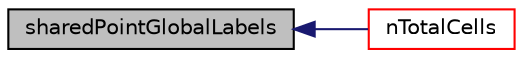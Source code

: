 digraph "sharedPointGlobalLabels"
{
  bgcolor="transparent";
  edge [fontname="Helvetica",fontsize="10",labelfontname="Helvetica",labelfontsize="10"];
  node [fontname="Helvetica",fontsize="10",shape=record];
  rankdir="LR";
  Node1345 [label="sharedPointGlobalLabels",height=0.2,width=0.4,color="black", fillcolor="grey75", style="filled", fontcolor="black"];
  Node1345 -> Node1346 [dir="back",color="midnightblue",fontsize="10",style="solid",fontname="Helvetica"];
  Node1346 [label="nTotalCells",height=0.2,width=0.4,color="red",URL="$a28485.html#af5f312e4d0bc5cbcc088e7c247d3a97a",tooltip="Return total number of cells in decomposed mesh. "];
}
